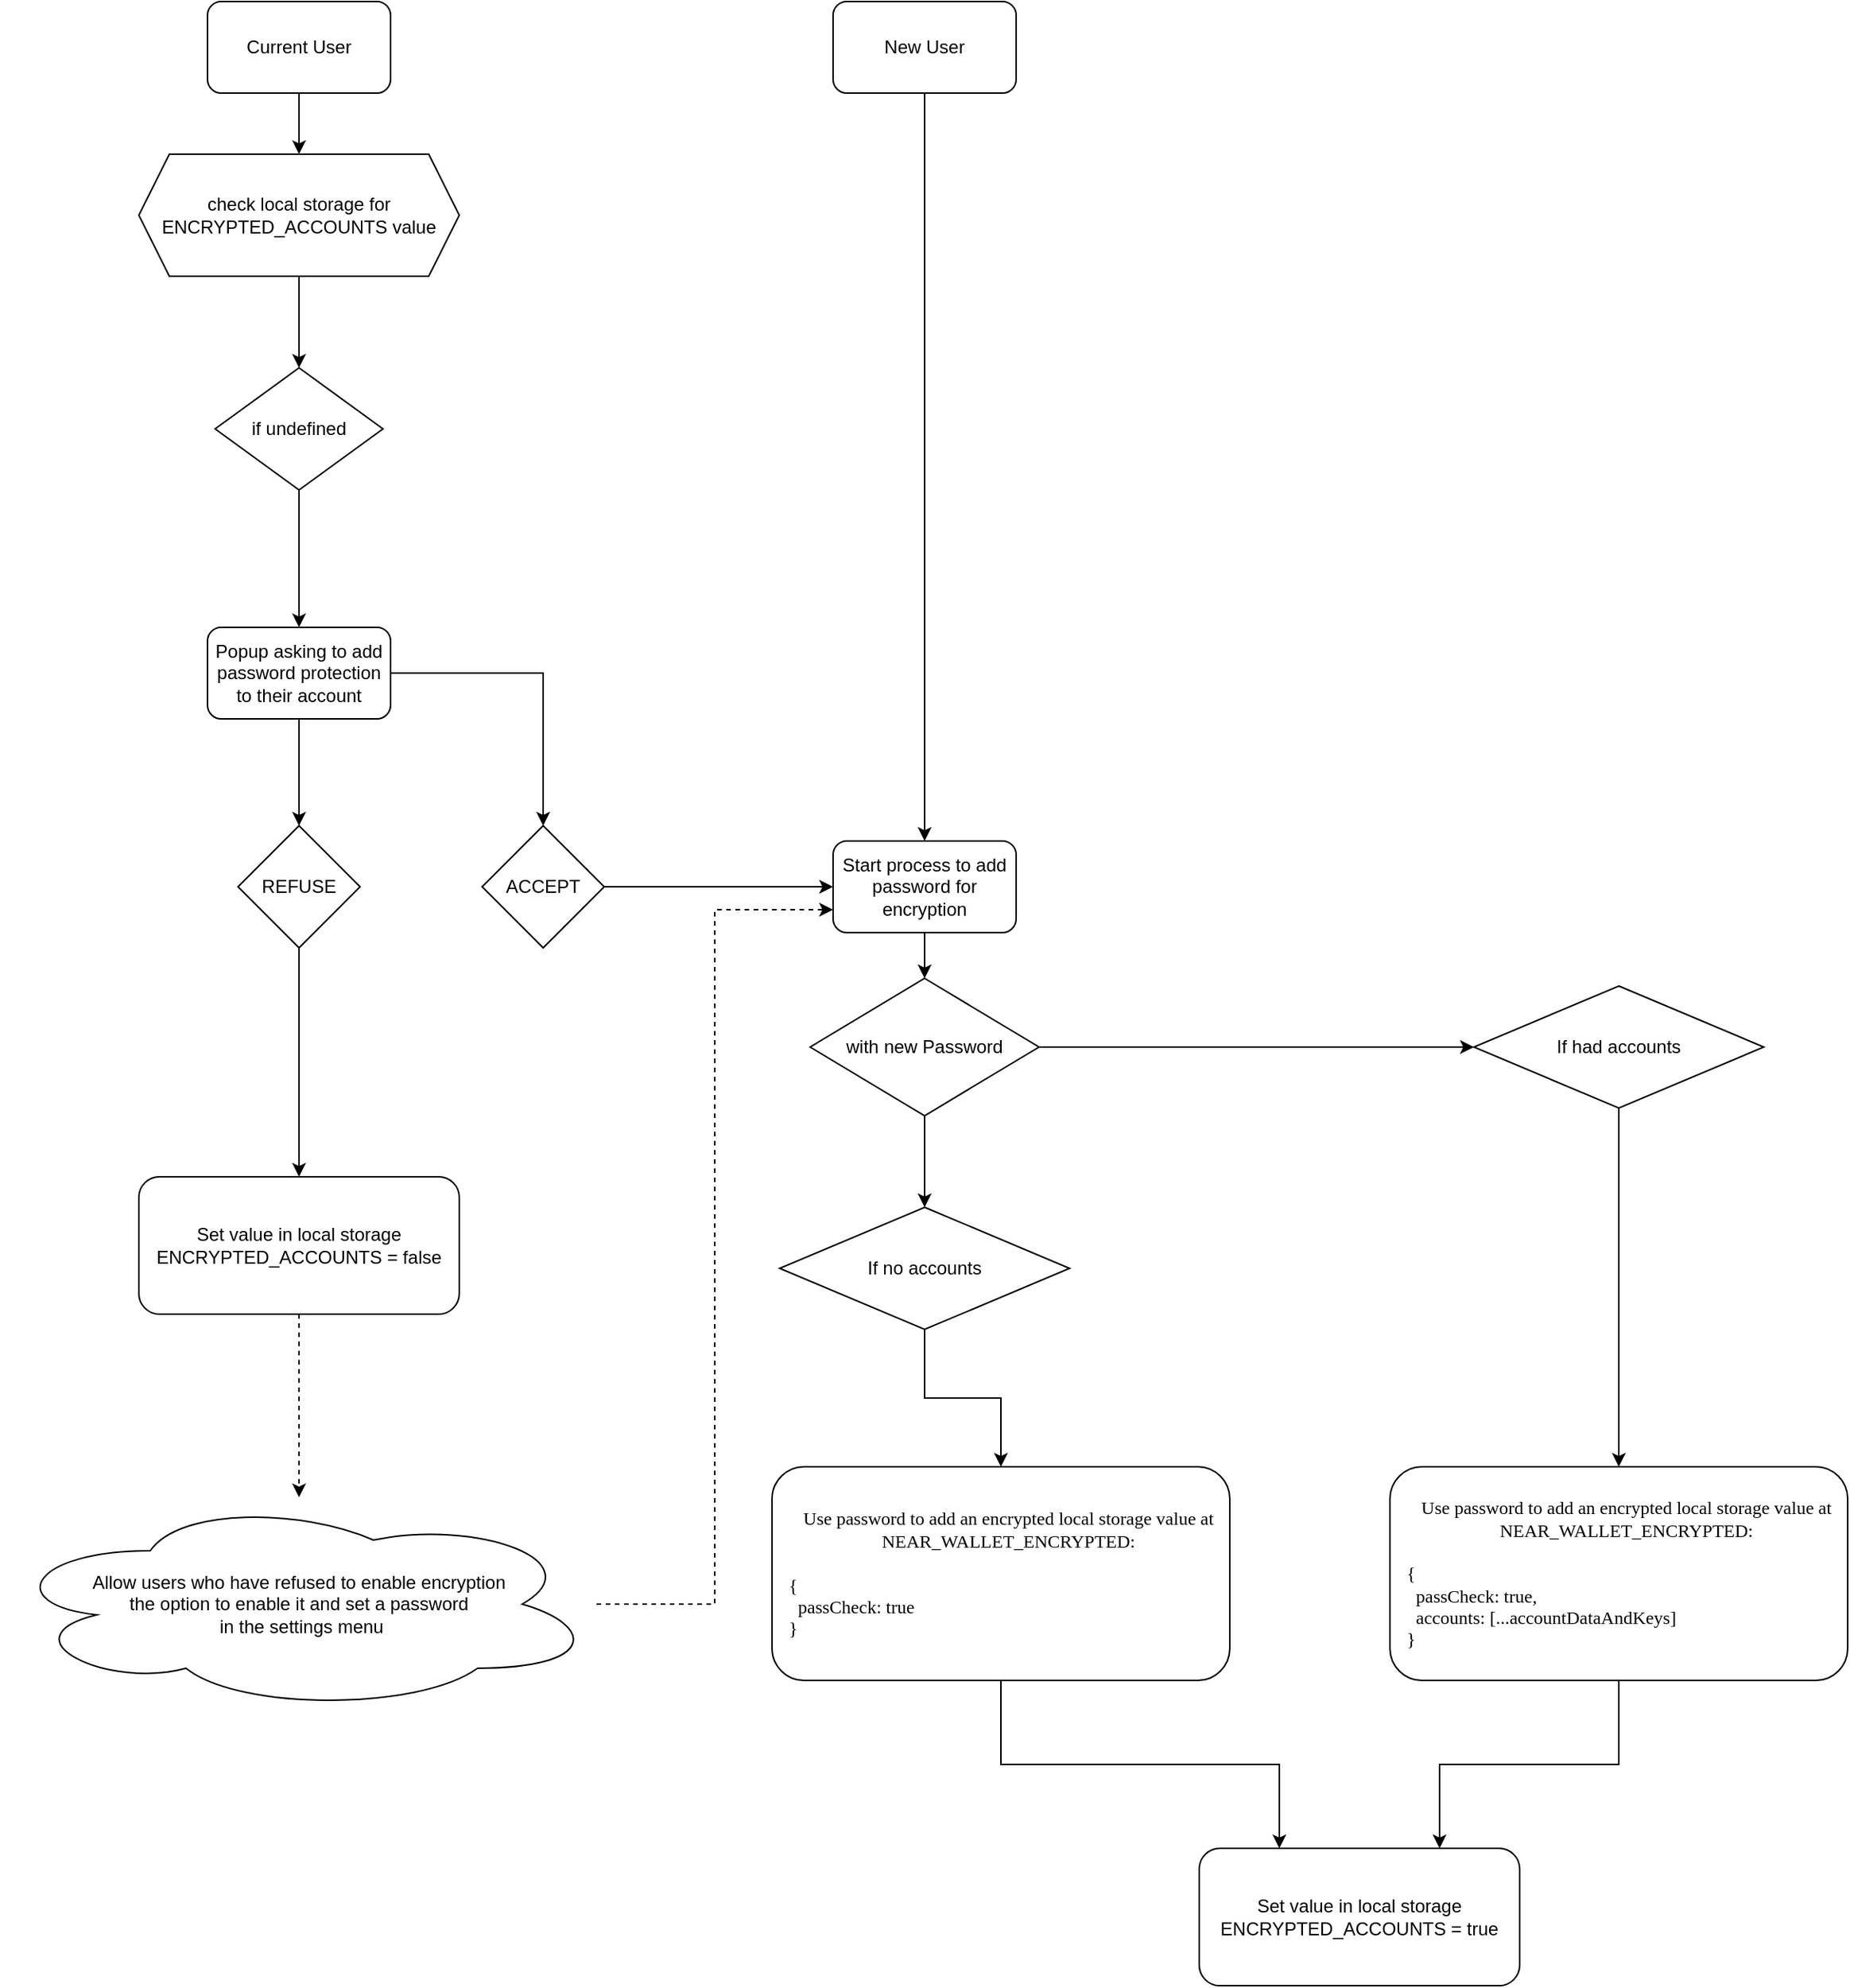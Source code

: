 <mxfile version="21.2.9" type="github">
  <diagram name="Page-1" id="f_pFHAxOaRpjpssfpSD1">
    <mxGraphModel dx="2412" dy="974" grid="1" gridSize="10" guides="1" tooltips="1" connect="1" arrows="1" fold="1" page="1" pageScale="1" pageWidth="850" pageHeight="1100" math="0" shadow="0">
      <root>
        <mxCell id="0" />
        <mxCell id="1" parent="0" />
        <mxCell id="Z-TpdxN5NoGbHsakxHFS-16" style="edgeStyle=orthogonalEdgeStyle;rounded=0;orthogonalLoop=1;jettySize=auto;html=1;" edge="1" parent="1" source="Z-TpdxN5NoGbHsakxHFS-1" target="Z-TpdxN5NoGbHsakxHFS-15">
          <mxGeometry relative="1" as="geometry" />
        </mxCell>
        <mxCell id="Z-TpdxN5NoGbHsakxHFS-1" value="Current User" style="rounded=1;whiteSpace=wrap;html=1;" vertex="1" parent="1">
          <mxGeometry x="100" y="60" width="120" height="60" as="geometry" />
        </mxCell>
        <mxCell id="Z-TpdxN5NoGbHsakxHFS-14" style="edgeStyle=orthogonalEdgeStyle;rounded=0;orthogonalLoop=1;jettySize=auto;html=1;entryX=0.5;entryY=0;entryDx=0;entryDy=0;" edge="1" parent="1" source="Z-TpdxN5NoGbHsakxHFS-2" target="Z-TpdxN5NoGbHsakxHFS-9">
          <mxGeometry relative="1" as="geometry" />
        </mxCell>
        <mxCell id="Z-TpdxN5NoGbHsakxHFS-2" value="New User" style="rounded=1;whiteSpace=wrap;html=1;" vertex="1" parent="1">
          <mxGeometry x="510" y="60" width="120" height="60" as="geometry" />
        </mxCell>
        <mxCell id="Z-TpdxN5NoGbHsakxHFS-7" style="edgeStyle=orthogonalEdgeStyle;rounded=0;orthogonalLoop=1;jettySize=auto;html=1;entryX=0.5;entryY=0;entryDx=0;entryDy=0;" edge="1" parent="1" source="Z-TpdxN5NoGbHsakxHFS-4" target="Z-TpdxN5NoGbHsakxHFS-6">
          <mxGeometry relative="1" as="geometry" />
        </mxCell>
        <mxCell id="Z-TpdxN5NoGbHsakxHFS-8" style="edgeStyle=orthogonalEdgeStyle;rounded=0;orthogonalLoop=1;jettySize=auto;html=1;entryX=0.5;entryY=0;entryDx=0;entryDy=0;" edge="1" parent="1" source="Z-TpdxN5NoGbHsakxHFS-4" target="Z-TpdxN5NoGbHsakxHFS-5">
          <mxGeometry relative="1" as="geometry" />
        </mxCell>
        <mxCell id="Z-TpdxN5NoGbHsakxHFS-4" value="Popup asking to add password protection to their account" style="rounded=1;whiteSpace=wrap;html=1;" vertex="1" parent="1">
          <mxGeometry x="100" y="470" width="120" height="60" as="geometry" />
        </mxCell>
        <mxCell id="Z-TpdxN5NoGbHsakxHFS-13" style="edgeStyle=orthogonalEdgeStyle;rounded=0;orthogonalLoop=1;jettySize=auto;html=1;" edge="1" parent="1" source="Z-TpdxN5NoGbHsakxHFS-5" target="Z-TpdxN5NoGbHsakxHFS-12">
          <mxGeometry relative="1" as="geometry" />
        </mxCell>
        <mxCell id="Z-TpdxN5NoGbHsakxHFS-5" value="REFUSE" style="rhombus;whiteSpace=wrap;html=1;" vertex="1" parent="1">
          <mxGeometry x="120" y="600" width="80" height="80" as="geometry" />
        </mxCell>
        <mxCell id="Z-TpdxN5NoGbHsakxHFS-10" style="edgeStyle=orthogonalEdgeStyle;rounded=0;orthogonalLoop=1;jettySize=auto;html=1;" edge="1" parent="1" source="Z-TpdxN5NoGbHsakxHFS-6" target="Z-TpdxN5NoGbHsakxHFS-9">
          <mxGeometry relative="1" as="geometry" />
        </mxCell>
        <mxCell id="Z-TpdxN5NoGbHsakxHFS-6" value="ACCEPT" style="rhombus;whiteSpace=wrap;html=1;" vertex="1" parent="1">
          <mxGeometry x="280" y="600" width="80" height="80" as="geometry" />
        </mxCell>
        <mxCell id="Z-TpdxN5NoGbHsakxHFS-26" style="edgeStyle=orthogonalEdgeStyle;rounded=0;orthogonalLoop=1;jettySize=auto;html=1;entryX=0.5;entryY=0;entryDx=0;entryDy=0;" edge="1" parent="1" source="Z-TpdxN5NoGbHsakxHFS-9" target="Z-TpdxN5NoGbHsakxHFS-25">
          <mxGeometry relative="1" as="geometry" />
        </mxCell>
        <mxCell id="Z-TpdxN5NoGbHsakxHFS-9" value="Start process to add password for encryption" style="rounded=1;whiteSpace=wrap;html=1;" vertex="1" parent="1">
          <mxGeometry x="510" y="610" width="120" height="60" as="geometry" />
        </mxCell>
        <mxCell id="Z-TpdxN5NoGbHsakxHFS-11" value="Set value in local storage ENCRYPTED_ACCOUNTS = true" style="rounded=1;whiteSpace=wrap;html=1;" vertex="1" parent="1">
          <mxGeometry x="750" y="1270" width="210" height="90" as="geometry" />
        </mxCell>
        <mxCell id="Z-TpdxN5NoGbHsakxHFS-21" style="edgeStyle=orthogonalEdgeStyle;rounded=0;orthogonalLoop=1;jettySize=auto;html=1;dashed=1;" edge="1" parent="1" source="Z-TpdxN5NoGbHsakxHFS-12" target="Z-TpdxN5NoGbHsakxHFS-20">
          <mxGeometry relative="1" as="geometry" />
        </mxCell>
        <mxCell id="Z-TpdxN5NoGbHsakxHFS-12" value="Set value in local storage ENCRYPTED_ACCOUNTS = false" style="rounded=1;whiteSpace=wrap;html=1;" vertex="1" parent="1">
          <mxGeometry x="55" y="830" width="210" height="90" as="geometry" />
        </mxCell>
        <mxCell id="Z-TpdxN5NoGbHsakxHFS-17" style="edgeStyle=orthogonalEdgeStyle;rounded=0;orthogonalLoop=1;jettySize=auto;html=1;entryX=0.5;entryY=0;entryDx=0;entryDy=0;" edge="1" parent="1" source="Z-TpdxN5NoGbHsakxHFS-15" target="Z-TpdxN5NoGbHsakxHFS-18">
          <mxGeometry relative="1" as="geometry" />
        </mxCell>
        <mxCell id="Z-TpdxN5NoGbHsakxHFS-15" value="check local storage for ENCRYPTED_ACCOUNTS value" style="shape=hexagon;perimeter=hexagonPerimeter2;whiteSpace=wrap;html=1;fixedSize=1;" vertex="1" parent="1">
          <mxGeometry x="55" y="160" width="210" height="80" as="geometry" />
        </mxCell>
        <mxCell id="Z-TpdxN5NoGbHsakxHFS-19" style="edgeStyle=orthogonalEdgeStyle;rounded=0;orthogonalLoop=1;jettySize=auto;html=1;entryX=0.5;entryY=0;entryDx=0;entryDy=0;" edge="1" parent="1" source="Z-TpdxN5NoGbHsakxHFS-18" target="Z-TpdxN5NoGbHsakxHFS-4">
          <mxGeometry relative="1" as="geometry" />
        </mxCell>
        <mxCell id="Z-TpdxN5NoGbHsakxHFS-18" value="if undefined" style="rhombus;whiteSpace=wrap;html=1;" vertex="1" parent="1">
          <mxGeometry x="105" y="300" width="110" height="80" as="geometry" />
        </mxCell>
        <mxCell id="Z-TpdxN5NoGbHsakxHFS-22" style="edgeStyle=orthogonalEdgeStyle;rounded=0;orthogonalLoop=1;jettySize=auto;html=1;entryX=0;entryY=0.75;entryDx=0;entryDy=0;dashed=1;" edge="1" parent="1" source="Z-TpdxN5NoGbHsakxHFS-20" target="Z-TpdxN5NoGbHsakxHFS-9">
          <mxGeometry relative="1" as="geometry" />
        </mxCell>
        <mxCell id="Z-TpdxN5NoGbHsakxHFS-20" value="&lt;div&gt;Allow users who have refused to enable encryption&lt;/div&gt;&lt;div&gt;the option to enable it and set a password&lt;/div&gt;&lt;div&gt;&amp;nbsp;in the settings menu&lt;/div&gt;" style="ellipse;shape=cloud;whiteSpace=wrap;html=1;" vertex="1" parent="1">
          <mxGeometry x="-35" y="1040" width="390" height="140" as="geometry" />
        </mxCell>
        <mxCell id="Z-TpdxN5NoGbHsakxHFS-31" style="edgeStyle=orthogonalEdgeStyle;rounded=0;orthogonalLoop=1;jettySize=auto;html=1;entryX=0;entryY=0.5;entryDx=0;entryDy=0;" edge="1" parent="1" source="Z-TpdxN5NoGbHsakxHFS-25" target="Z-TpdxN5NoGbHsakxHFS-30">
          <mxGeometry relative="1" as="geometry" />
        </mxCell>
        <mxCell id="Z-TpdxN5NoGbHsakxHFS-34" style="edgeStyle=orthogonalEdgeStyle;rounded=0;orthogonalLoop=1;jettySize=auto;html=1;entryX=0.5;entryY=0;entryDx=0;entryDy=0;" edge="1" parent="1" source="Z-TpdxN5NoGbHsakxHFS-25" target="Z-TpdxN5NoGbHsakxHFS-33">
          <mxGeometry relative="1" as="geometry" />
        </mxCell>
        <mxCell id="Z-TpdxN5NoGbHsakxHFS-25" value="with new Password" style="rhombus;whiteSpace=wrap;html=1;" vertex="1" parent="1">
          <mxGeometry x="495" y="700" width="150" height="90" as="geometry" />
        </mxCell>
        <mxCell id="Z-TpdxN5NoGbHsakxHFS-36" style="edgeStyle=orthogonalEdgeStyle;rounded=0;orthogonalLoop=1;jettySize=auto;html=1;entryX=0.25;entryY=0;entryDx=0;entryDy=0;" edge="1" parent="1" source="Z-TpdxN5NoGbHsakxHFS-28" target="Z-TpdxN5NoGbHsakxHFS-11">
          <mxGeometry relative="1" as="geometry" />
        </mxCell>
        <mxCell id="Z-TpdxN5NoGbHsakxHFS-28" value="&lt;div&gt;Use password to add an encrypted local storage value at NEAR_WALLET_ENCRYPTED:&lt;br&gt;&lt;/div&gt;&lt;div&gt;&lt;br&gt;&lt;/div&gt;&lt;div align=&quot;left&quot;&gt;{&lt;/div&gt;&lt;div align=&quot;left&quot;&gt;&amp;nbsp; passCheck: true&lt;/div&gt;&lt;div align=&quot;left&quot;&gt;}&lt;/div&gt;" style="rounded=1;whiteSpace=wrap;html=1;fontFamily=Lucida Console;spacingLeft=10;" vertex="1" parent="1">
          <mxGeometry x="470" y="1020" width="300" height="140" as="geometry" />
        </mxCell>
        <mxCell id="Z-TpdxN5NoGbHsakxHFS-37" style="edgeStyle=orthogonalEdgeStyle;rounded=0;orthogonalLoop=1;jettySize=auto;html=1;entryX=0.75;entryY=0;entryDx=0;entryDy=0;" edge="1" parent="1" source="Z-TpdxN5NoGbHsakxHFS-29" target="Z-TpdxN5NoGbHsakxHFS-11">
          <mxGeometry relative="1" as="geometry" />
        </mxCell>
        <mxCell id="Z-TpdxN5NoGbHsakxHFS-29" value="&lt;div&gt;Use password to add an encrypted local storage value at NEAR_WALLET_ENCRYPTED:&lt;/div&gt;&lt;div&gt;&lt;br&gt;&lt;/div&gt;&lt;div align=&quot;left&quot;&gt;{&lt;/div&gt;&lt;div align=&quot;left&quot;&gt;&amp;nbsp; passCheck: true,&lt;/div&gt;&lt;div align=&quot;left&quot;&gt;&amp;nbsp; accounts: [...accountDataAndKeys]&lt;/div&gt;&lt;div align=&quot;left&quot;&gt;}&lt;/div&gt;" style="rounded=1;whiteSpace=wrap;html=1;fontFamily=Lucida Console;spacingLeft=10;" vertex="1" parent="1">
          <mxGeometry x="875" y="1020" width="300" height="140" as="geometry" />
        </mxCell>
        <mxCell id="Z-TpdxN5NoGbHsakxHFS-32" style="edgeStyle=orthogonalEdgeStyle;rounded=0;orthogonalLoop=1;jettySize=auto;html=1;entryX=0.5;entryY=0;entryDx=0;entryDy=0;" edge="1" parent="1" source="Z-TpdxN5NoGbHsakxHFS-30" target="Z-TpdxN5NoGbHsakxHFS-29">
          <mxGeometry relative="1" as="geometry" />
        </mxCell>
        <mxCell id="Z-TpdxN5NoGbHsakxHFS-30" value="If had accounts" style="rhombus;whiteSpace=wrap;html=1;" vertex="1" parent="1">
          <mxGeometry x="930" y="705" width="190" height="80" as="geometry" />
        </mxCell>
        <mxCell id="Z-TpdxN5NoGbHsakxHFS-35" style="edgeStyle=orthogonalEdgeStyle;rounded=0;orthogonalLoop=1;jettySize=auto;html=1;entryX=0.5;entryY=0;entryDx=0;entryDy=0;" edge="1" parent="1" source="Z-TpdxN5NoGbHsakxHFS-33" target="Z-TpdxN5NoGbHsakxHFS-28">
          <mxGeometry relative="1" as="geometry" />
        </mxCell>
        <mxCell id="Z-TpdxN5NoGbHsakxHFS-33" value="If no accounts" style="rhombus;whiteSpace=wrap;html=1;" vertex="1" parent="1">
          <mxGeometry x="475" y="850" width="190" height="80" as="geometry" />
        </mxCell>
      </root>
    </mxGraphModel>
  </diagram>
</mxfile>
